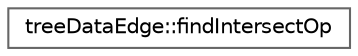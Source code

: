 digraph "Graphical Class Hierarchy"
{
 // LATEX_PDF_SIZE
  bgcolor="transparent";
  edge [fontname=Helvetica,fontsize=10,labelfontname=Helvetica,labelfontsize=10];
  node [fontname=Helvetica,fontsize=10,shape=box,height=0.2,width=0.4];
  rankdir="LR";
  Node0 [id="Node000000",label="treeDataEdge::findIntersectOp",height=0.2,width=0.4,color="grey40", fillcolor="white", style="filled",URL="$classFoam_1_1treeDataEdge_1_1findIntersectOp.html",tooltip=" "];
}
